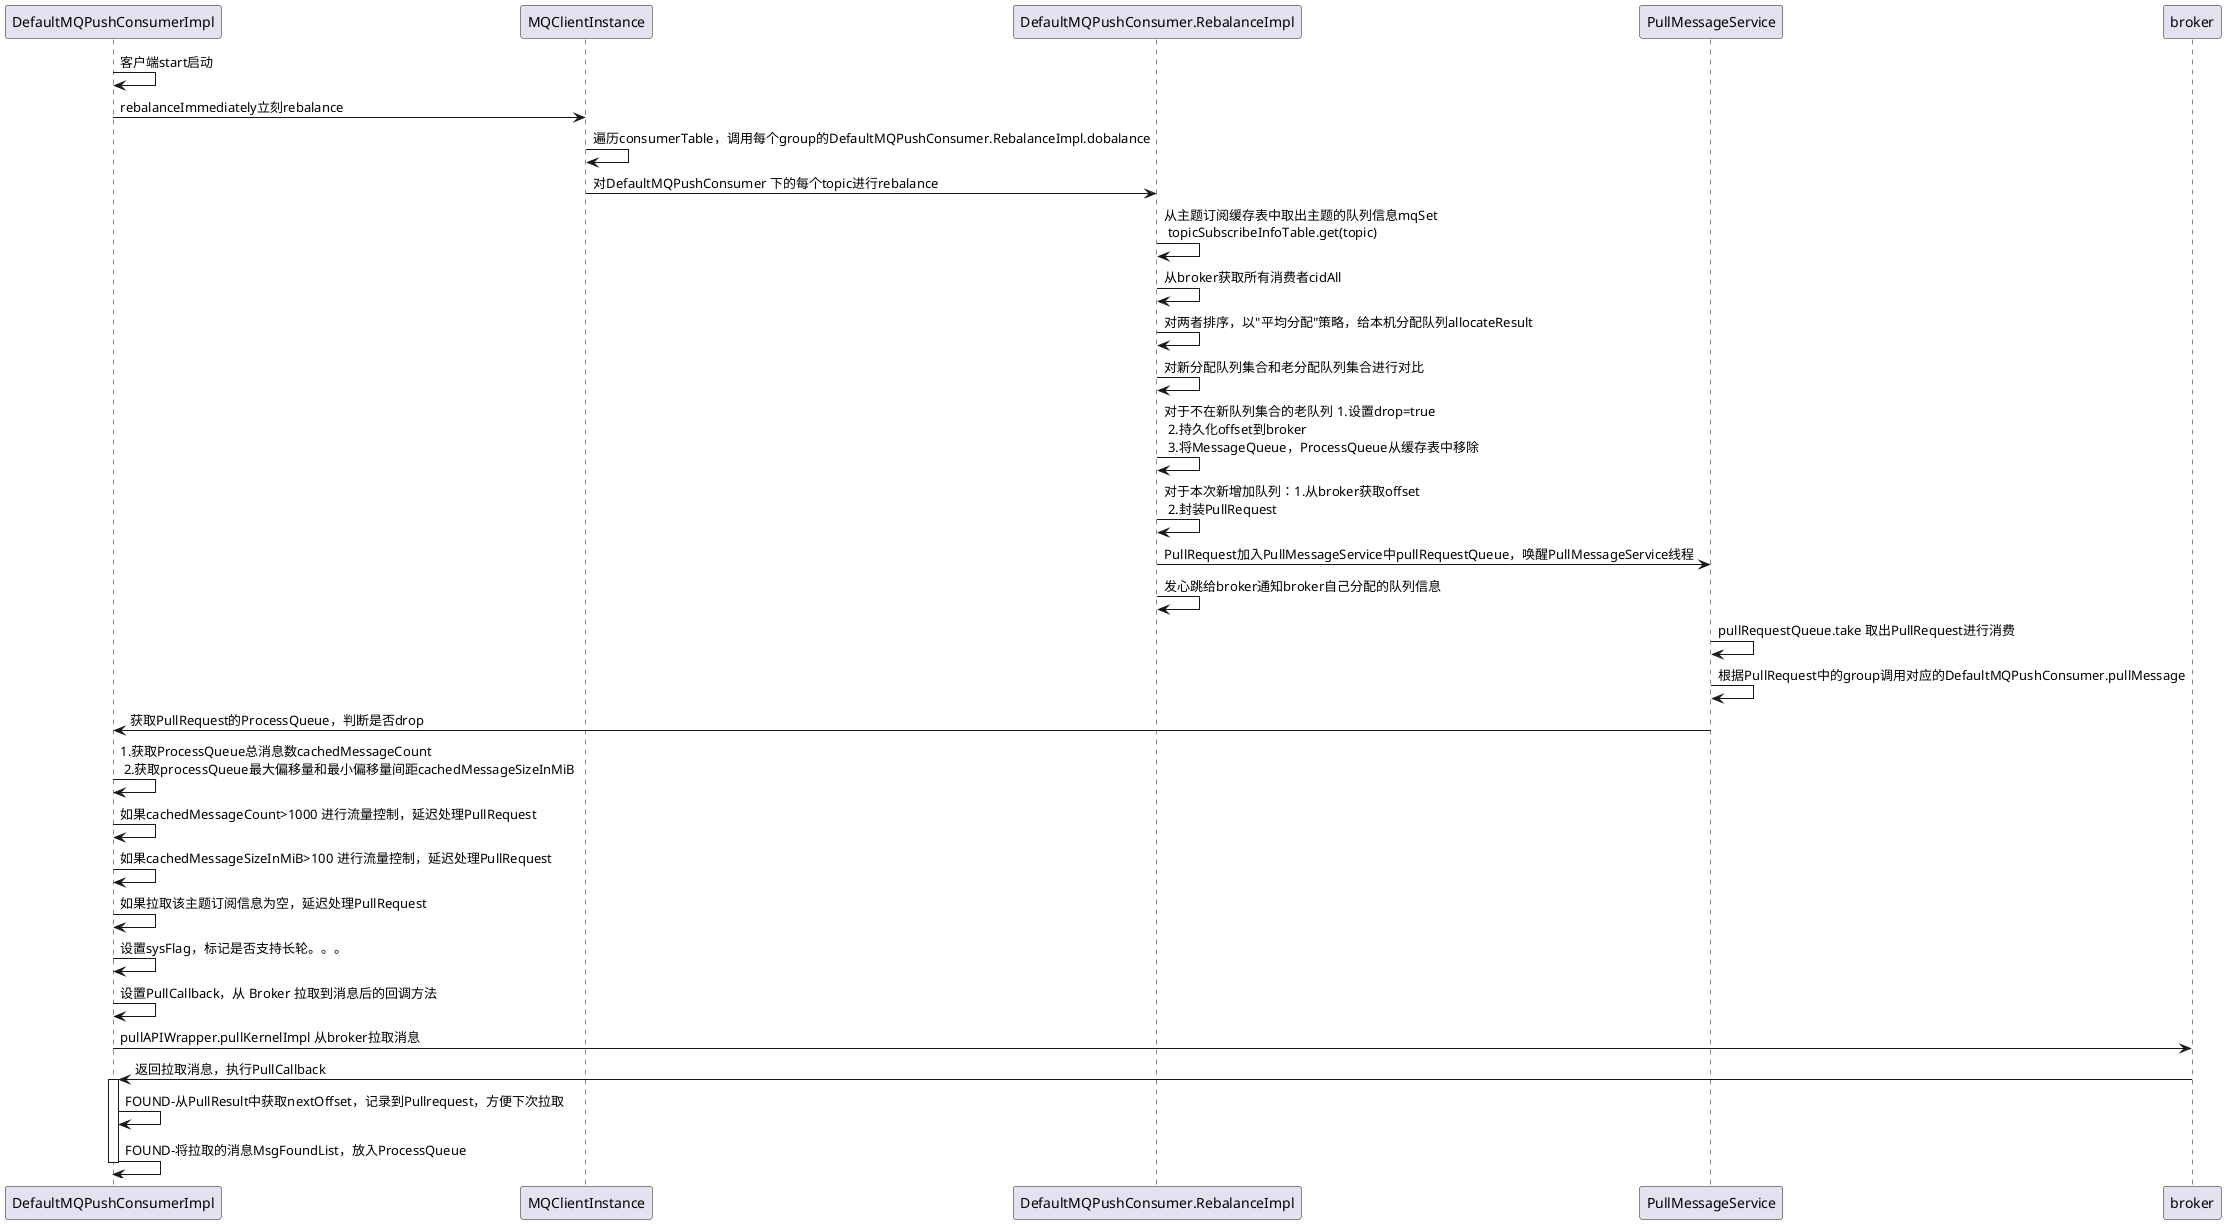 @startuml
DefaultMQPushConsumerImpl -> DefaultMQPushConsumerImpl:客户端start启动
DefaultMQPushConsumerImpl -> MQClientInstance:rebalanceImmediately立刻rebalance
MQClientInstance -> MQClientInstance:遍历consumerTable，调用每个group的DefaultMQPushConsumer.RebalanceImpl.dobalance
MQClientInstance -> DefaultMQPushConsumer.RebalanceImpl: 对DefaultMQPushConsumer 下的每个topic进行rebalance
DefaultMQPushConsumer.RebalanceImpl-> DefaultMQPushConsumer.RebalanceImpl:从主题订阅缓存表中取出主题的队列信息mqSet \n topicSubscribeInfoTable.get(topic)
DefaultMQPushConsumer.RebalanceImpl-> DefaultMQPushConsumer.RebalanceImpl:从broker获取所有消费者cidAll
DefaultMQPushConsumer.RebalanceImpl-> DefaultMQPushConsumer.RebalanceImpl:对两者排序，以"平均分配"策略，给本机分配队列allocateResult
DefaultMQPushConsumer.RebalanceImpl-> DefaultMQPushConsumer.RebalanceImpl:对新分配队列集合和老分配队列集合进行对比
DefaultMQPushConsumer.RebalanceImpl-> DefaultMQPushConsumer.RebalanceImpl:对于不在新队列集合的老队列 1.设置drop=true \n 2.持久化offset到broker \n 3.将MessageQueue，ProcessQueue从缓存表中移除

DefaultMQPushConsumer.RebalanceImpl-> DefaultMQPushConsumer.RebalanceImpl:对于本次新增加队列：1.从broker获取offset \n 2.封装PullRequest
DefaultMQPushConsumer.RebalanceImpl-> PullMessageService:PullRequest加入PullMessageService中pullRequestQueue，唤醒PullMessageService线程
DefaultMQPushConsumer.RebalanceImpl-> DefaultMQPushConsumer.RebalanceImpl:发心跳给broker通知broker自己分配的队列信息

PullMessageService -> PullMessageService:pullRequestQueue.take 取出PullRequest进行消费
PullMessageService -> PullMessageService:根据PullRequest中的group调用对应的DefaultMQPushConsumer.pullMessage

PullMessageService -> DefaultMQPushConsumerImpl:获取PullRequest的ProcessQueue，判断是否drop

DefaultMQPushConsumerImpl -> DefaultMQPushConsumerImpl:1.获取ProcessQueue总消息数cachedMessageCount \n 2.获取processQueue最大偏移量和最小偏移量间距cachedMessageSizeInMiB
DefaultMQPushConsumerImpl -> DefaultMQPushConsumerImpl:如果cachedMessageCount>1000 进行流量控制，延迟处理PullRequest
DefaultMQPushConsumerImpl -> DefaultMQPushConsumerImpl:如果cachedMessageSizeInMiB>100 进行流量控制，延迟处理PullRequest
DefaultMQPushConsumerImpl -> DefaultMQPushConsumerImpl:如果拉取该主题订阅信息为空，延迟处理PullRequest
DefaultMQPushConsumerImpl -> DefaultMQPushConsumerImpl:设置sysFlag，标记是否支持长轮。。。
DefaultMQPushConsumerImpl -> DefaultMQPushConsumerImpl:设置PullCallback，从 Broker 拉取到消息后的回调方法
DefaultMQPushConsumerImpl -> broker:pullAPIWrapper.pullKernelImpl 从broker拉取消息
broker-> DefaultMQPushConsumerImpl:返回拉取消息，执行PullCallback

activate DefaultMQPushConsumerImpl
DefaultMQPushConsumerImpl -> DefaultMQPushConsumerImpl:FOUND-从PullResult中获取nextOffset，记录到Pullrequest，方便下次拉取
DefaultMQPushConsumerImpl -> DefaultMQPushConsumerImpl:FOUND-将拉取的消息MsgFoundList，放入ProcessQueue
deactivate




@enduml